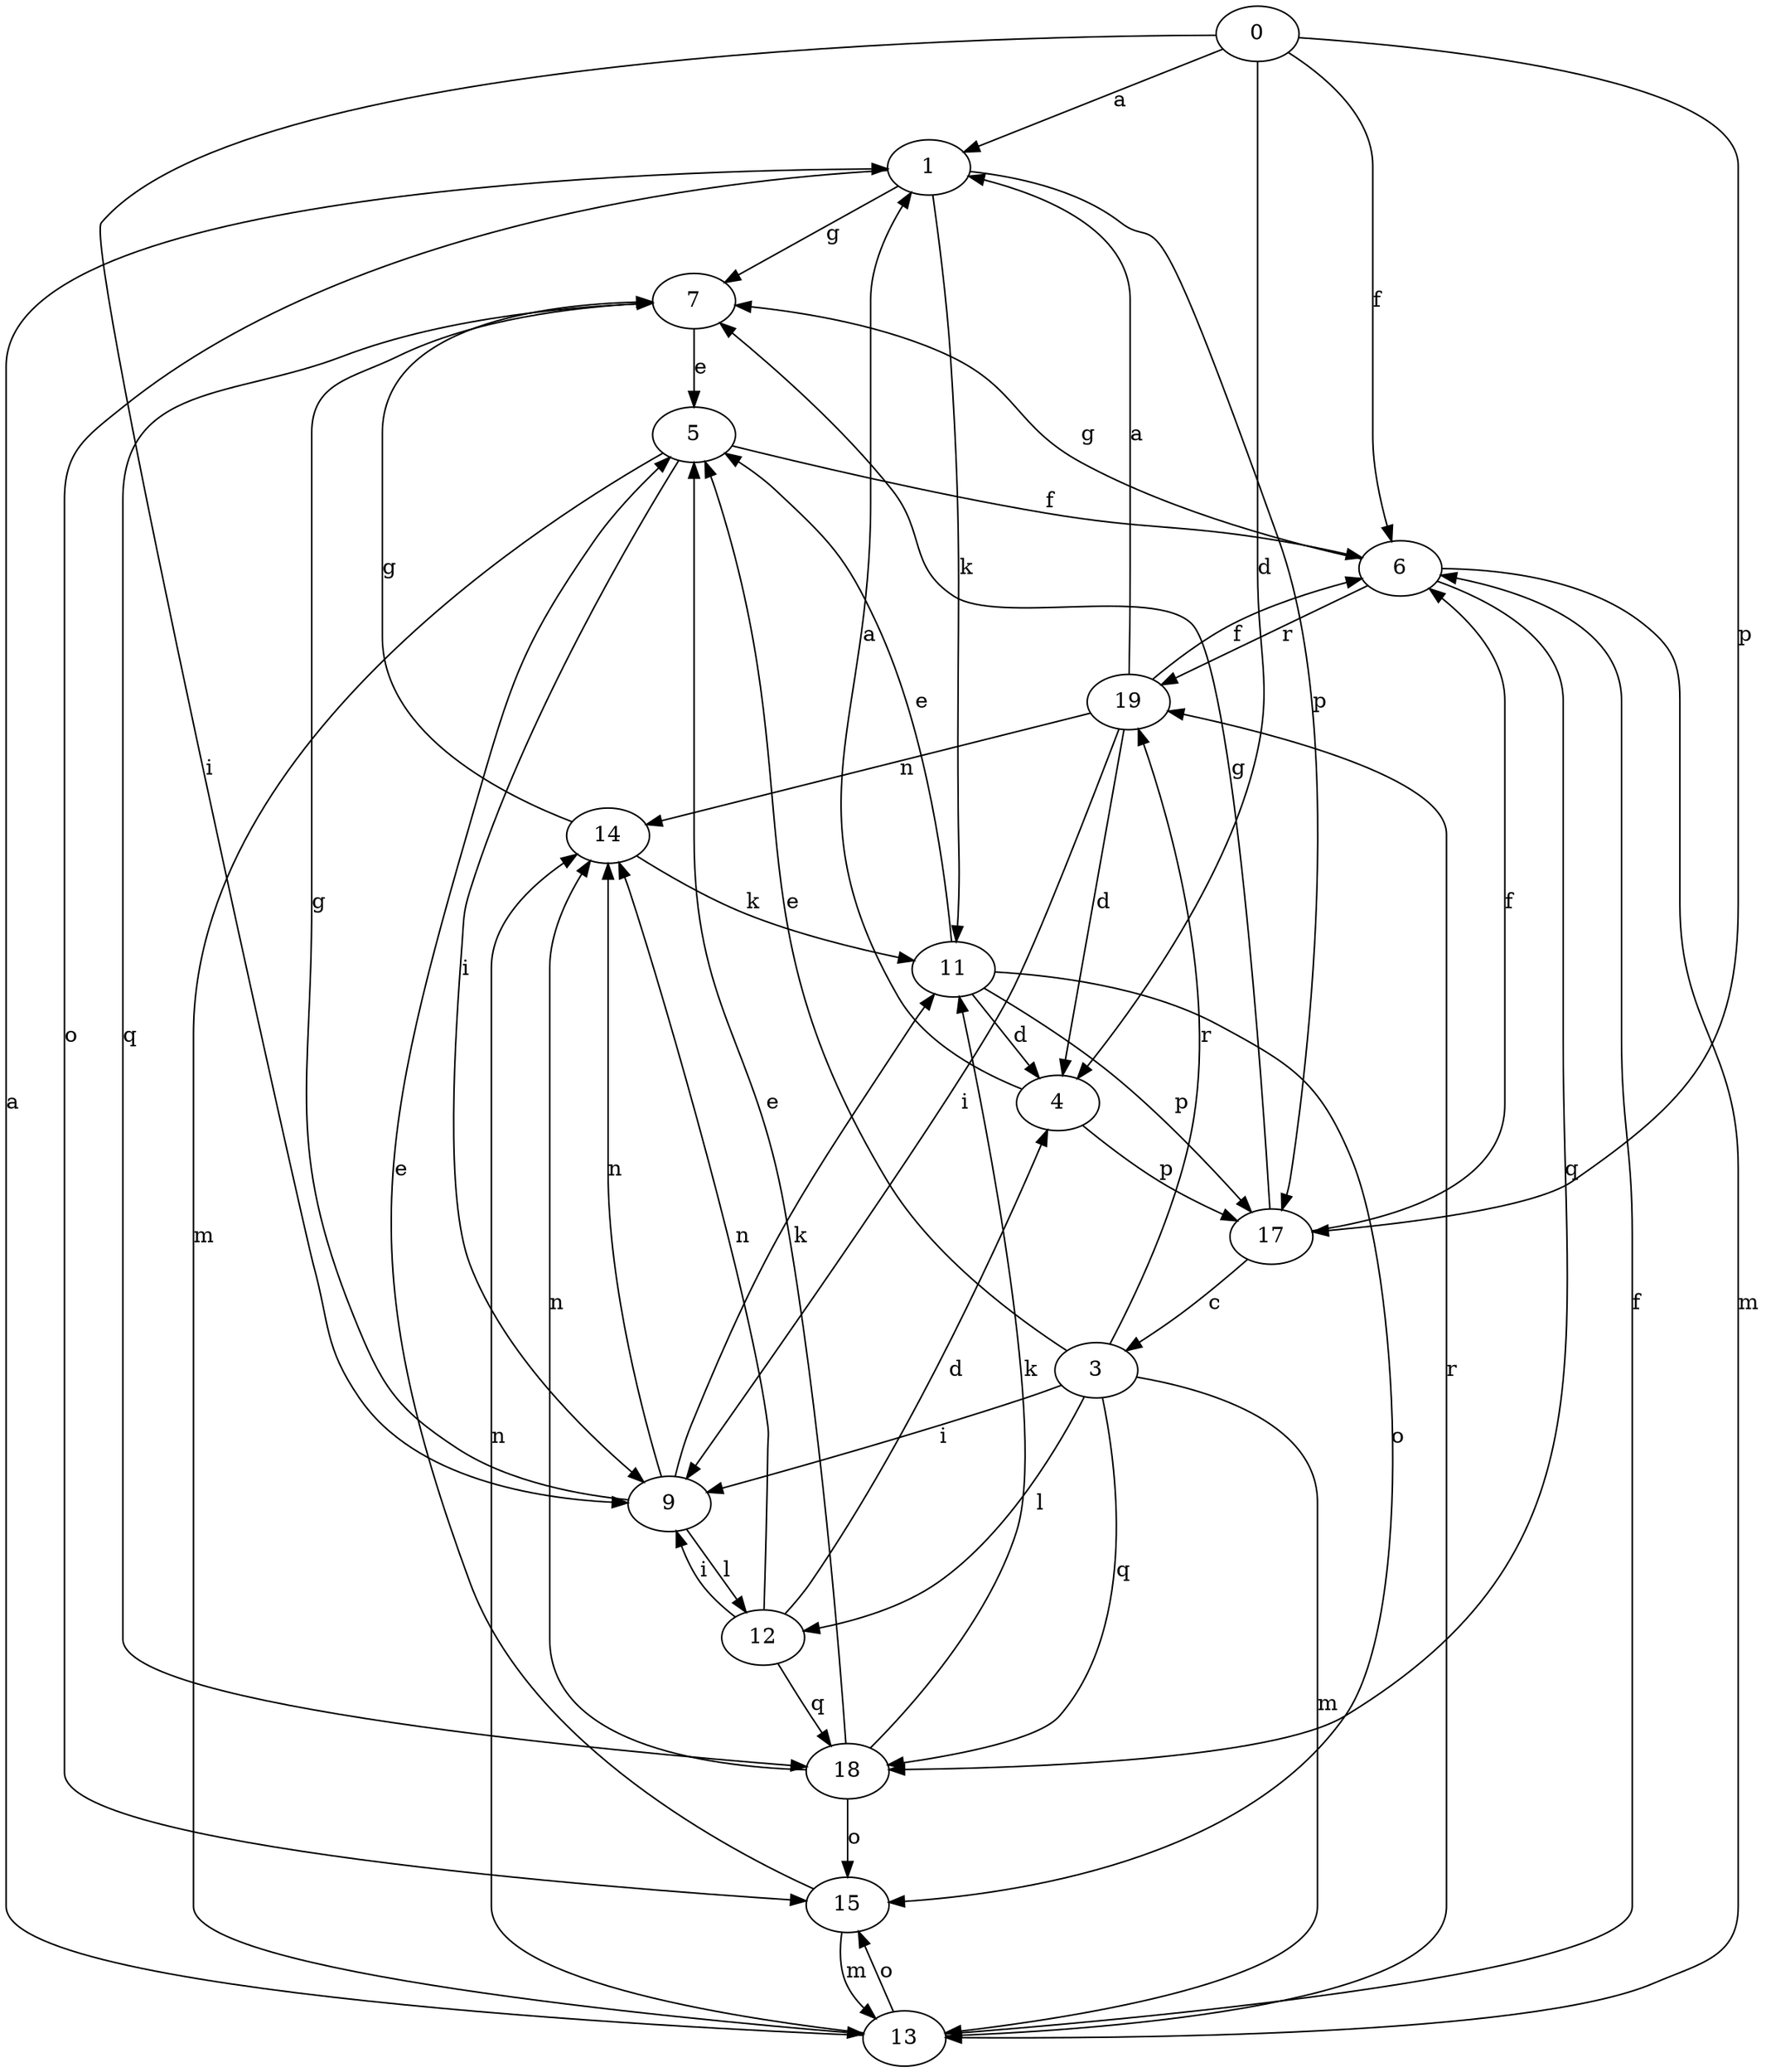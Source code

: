 strict digraph  {
0;
1;
3;
4;
5;
6;
7;
9;
11;
12;
13;
14;
15;
17;
18;
19;
0 -> 1  [label=a];
0 -> 4  [label=d];
0 -> 6  [label=f];
0 -> 9  [label=i];
0 -> 17  [label=p];
1 -> 7  [label=g];
1 -> 11  [label=k];
1 -> 15  [label=o];
1 -> 17  [label=p];
3 -> 5  [label=e];
3 -> 9  [label=i];
3 -> 12  [label=l];
3 -> 13  [label=m];
3 -> 18  [label=q];
3 -> 19  [label=r];
4 -> 1  [label=a];
4 -> 17  [label=p];
5 -> 6  [label=f];
5 -> 9  [label=i];
5 -> 13  [label=m];
6 -> 7  [label=g];
6 -> 13  [label=m];
6 -> 18  [label=q];
6 -> 19  [label=r];
7 -> 5  [label=e];
7 -> 18  [label=q];
9 -> 7  [label=g];
9 -> 11  [label=k];
9 -> 12  [label=l];
9 -> 14  [label=n];
11 -> 4  [label=d];
11 -> 5  [label=e];
11 -> 15  [label=o];
11 -> 17  [label=p];
12 -> 4  [label=d];
12 -> 9  [label=i];
12 -> 14  [label=n];
12 -> 18  [label=q];
13 -> 1  [label=a];
13 -> 6  [label=f];
13 -> 14  [label=n];
13 -> 15  [label=o];
13 -> 19  [label=r];
14 -> 7  [label=g];
14 -> 11  [label=k];
15 -> 5  [label=e];
15 -> 13  [label=m];
17 -> 3  [label=c];
17 -> 6  [label=f];
17 -> 7  [label=g];
18 -> 5  [label=e];
18 -> 11  [label=k];
18 -> 14  [label=n];
18 -> 15  [label=o];
19 -> 1  [label=a];
19 -> 4  [label=d];
19 -> 6  [label=f];
19 -> 9  [label=i];
19 -> 14  [label=n];
}
